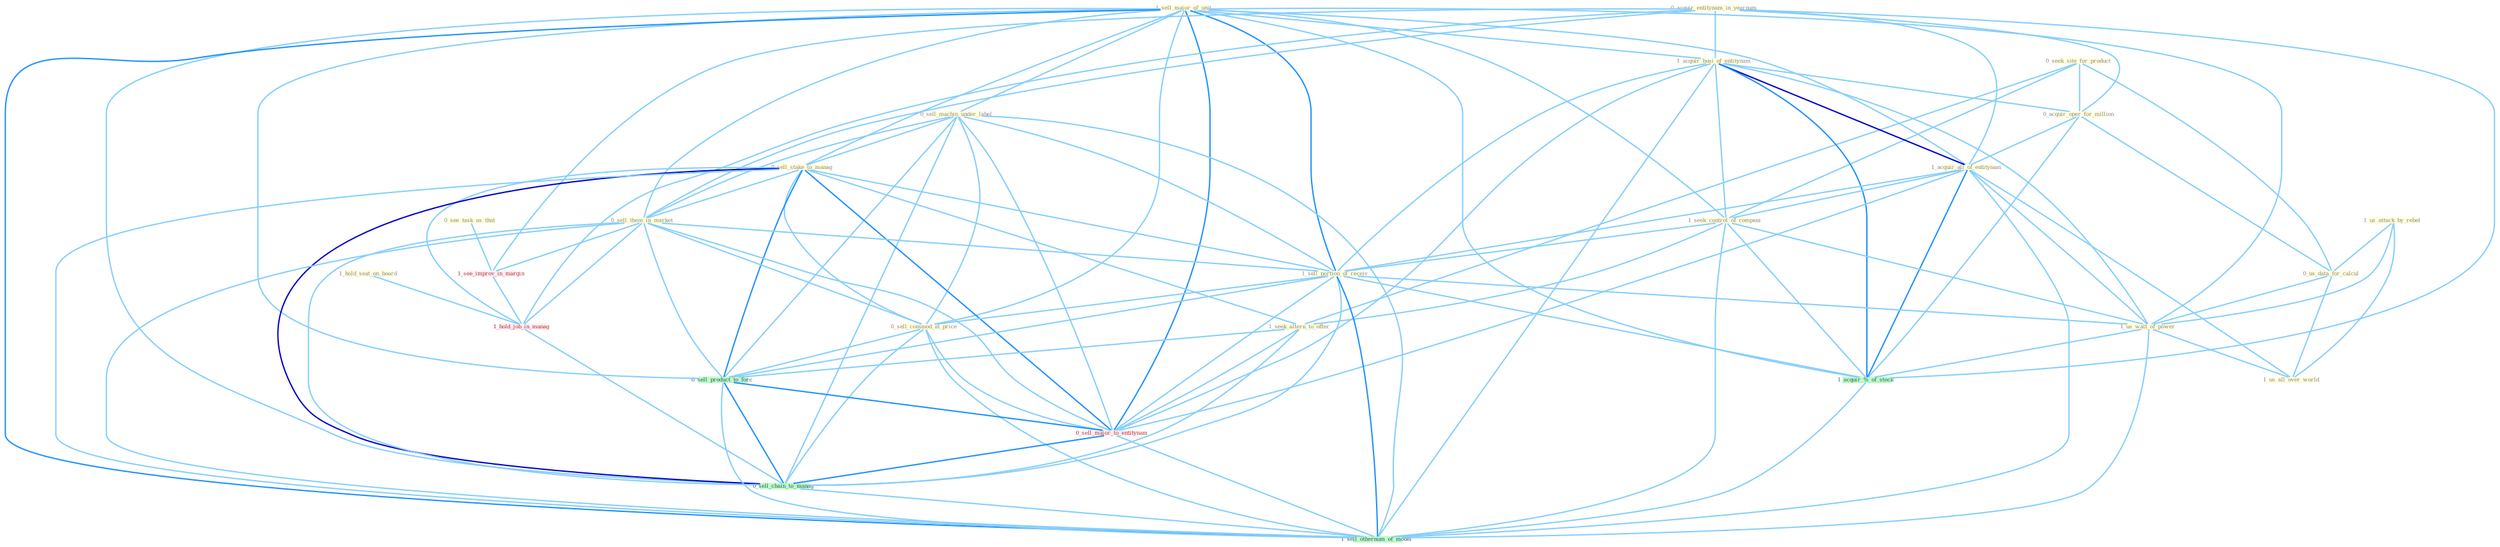 Graph G{ 
    node
    [shape=polygon,style=filled,width=.5,height=.06,color="#BDFCC9",fixedsize=true,fontsize=4,
    fontcolor="#2f4f4f"];
    {node
    [color="#ffffe0", fontcolor="#8b7d6b"] "1_sell_major_of_unit " "0_sell_machin_under_label " "0_acquir_entitynam_in_yearnum " "0_sell_stake_to_manag " "0_seek_site_for_product " "1_hold_seat_on_board " "1_acquir_busi_of_entitynam " "1_us_attack_by_rebel " "0_acquir_oper_for_million " "0_see_task_as_that " "0_sell_them_in_market " "0_us_data_for_calcul " "1_acquir_all_of_entitynam " "1_seek_control_of_compani " "1_seek_altern_to_offer " "1_sell_portion_of_receiv " "1_us_watt_of_power " "1_us_all_over_world " "0_sell_commod_at_price "}
{node [color="#fff0f5", fontcolor="#b22222"] "1_see_improv_in_margin " "1_hold_job_in_manag " "0_sell_major_to_entitynam "}
edge [color="#B0E2FF"];

	"1_sell_major_of_unit " -- "0_sell_machin_under_label " [w="1", color="#87cefa" ];
	"1_sell_major_of_unit " -- "0_sell_stake_to_manag " [w="1", color="#87cefa" ];
	"1_sell_major_of_unit " -- "1_acquir_busi_of_entitynam " [w="1", color="#87cefa" ];
	"1_sell_major_of_unit " -- "0_sell_them_in_market " [w="1", color="#87cefa" ];
	"1_sell_major_of_unit " -- "1_acquir_all_of_entitynam " [w="1", color="#87cefa" ];
	"1_sell_major_of_unit " -- "1_seek_control_of_compani " [w="1", color="#87cefa" ];
	"1_sell_major_of_unit " -- "1_sell_portion_of_receiv " [w="2", color="#1e90ff" , len=0.8];
	"1_sell_major_of_unit " -- "1_us_watt_of_power " [w="1", color="#87cefa" ];
	"1_sell_major_of_unit " -- "0_sell_commod_at_price " [w="1", color="#87cefa" ];
	"1_sell_major_of_unit " -- "1_acquir_%_of_stock " [w="1", color="#87cefa" ];
	"1_sell_major_of_unit " -- "0_sell_product_to_forc " [w="1", color="#87cefa" ];
	"1_sell_major_of_unit " -- "0_sell_major_to_entitynam " [w="2", color="#1e90ff" , len=0.8];
	"1_sell_major_of_unit " -- "0_sell_chain_to_manag " [w="1", color="#87cefa" ];
	"1_sell_major_of_unit " -- "1_sell_othernum_of_model " [w="2", color="#1e90ff" , len=0.8];
	"0_sell_machin_under_label " -- "0_sell_stake_to_manag " [w="1", color="#87cefa" ];
	"0_sell_machin_under_label " -- "0_sell_them_in_market " [w="1", color="#87cefa" ];
	"0_sell_machin_under_label " -- "1_sell_portion_of_receiv " [w="1", color="#87cefa" ];
	"0_sell_machin_under_label " -- "0_sell_commod_at_price " [w="1", color="#87cefa" ];
	"0_sell_machin_under_label " -- "0_sell_product_to_forc " [w="1", color="#87cefa" ];
	"0_sell_machin_under_label " -- "0_sell_major_to_entitynam " [w="1", color="#87cefa" ];
	"0_sell_machin_under_label " -- "0_sell_chain_to_manag " [w="1", color="#87cefa" ];
	"0_sell_machin_under_label " -- "1_sell_othernum_of_model " [w="1", color="#87cefa" ];
	"0_acquir_entitynam_in_yearnum " -- "1_acquir_busi_of_entitynam " [w="1", color="#87cefa" ];
	"0_acquir_entitynam_in_yearnum " -- "0_acquir_oper_for_million " [w="1", color="#87cefa" ];
	"0_acquir_entitynam_in_yearnum " -- "0_sell_them_in_market " [w="1", color="#87cefa" ];
	"0_acquir_entitynam_in_yearnum " -- "1_acquir_all_of_entitynam " [w="1", color="#87cefa" ];
	"0_acquir_entitynam_in_yearnum " -- "1_see_improv_in_margin " [w="1", color="#87cefa" ];
	"0_acquir_entitynam_in_yearnum " -- "1_acquir_%_of_stock " [w="1", color="#87cefa" ];
	"0_acquir_entitynam_in_yearnum " -- "1_hold_job_in_manag " [w="1", color="#87cefa" ];
	"0_sell_stake_to_manag " -- "0_sell_them_in_market " [w="1", color="#87cefa" ];
	"0_sell_stake_to_manag " -- "1_seek_altern_to_offer " [w="1", color="#87cefa" ];
	"0_sell_stake_to_manag " -- "1_sell_portion_of_receiv " [w="1", color="#87cefa" ];
	"0_sell_stake_to_manag " -- "0_sell_commod_at_price " [w="1", color="#87cefa" ];
	"0_sell_stake_to_manag " -- "1_hold_job_in_manag " [w="1", color="#87cefa" ];
	"0_sell_stake_to_manag " -- "0_sell_product_to_forc " [w="2", color="#1e90ff" , len=0.8];
	"0_sell_stake_to_manag " -- "0_sell_major_to_entitynam " [w="2", color="#1e90ff" , len=0.8];
	"0_sell_stake_to_manag " -- "0_sell_chain_to_manag " [w="3", color="#0000cd" , len=0.6];
	"0_sell_stake_to_manag " -- "1_sell_othernum_of_model " [w="1", color="#87cefa" ];
	"0_seek_site_for_product " -- "0_acquir_oper_for_million " [w="1", color="#87cefa" ];
	"0_seek_site_for_product " -- "0_us_data_for_calcul " [w="1", color="#87cefa" ];
	"0_seek_site_for_product " -- "1_seek_control_of_compani " [w="1", color="#87cefa" ];
	"0_seek_site_for_product " -- "1_seek_altern_to_offer " [w="1", color="#87cefa" ];
	"1_hold_seat_on_board " -- "1_hold_job_in_manag " [w="1", color="#87cefa" ];
	"1_acquir_busi_of_entitynam " -- "0_acquir_oper_for_million " [w="1", color="#87cefa" ];
	"1_acquir_busi_of_entitynam " -- "1_acquir_all_of_entitynam " [w="3", color="#0000cd" , len=0.6];
	"1_acquir_busi_of_entitynam " -- "1_seek_control_of_compani " [w="1", color="#87cefa" ];
	"1_acquir_busi_of_entitynam " -- "1_sell_portion_of_receiv " [w="1", color="#87cefa" ];
	"1_acquir_busi_of_entitynam " -- "1_us_watt_of_power " [w="1", color="#87cefa" ];
	"1_acquir_busi_of_entitynam " -- "1_acquir_%_of_stock " [w="2", color="#1e90ff" , len=0.8];
	"1_acquir_busi_of_entitynam " -- "0_sell_major_to_entitynam " [w="1", color="#87cefa" ];
	"1_acquir_busi_of_entitynam " -- "1_sell_othernum_of_model " [w="1", color="#87cefa" ];
	"1_us_attack_by_rebel " -- "0_us_data_for_calcul " [w="1", color="#87cefa" ];
	"1_us_attack_by_rebel " -- "1_us_watt_of_power " [w="1", color="#87cefa" ];
	"1_us_attack_by_rebel " -- "1_us_all_over_world " [w="1", color="#87cefa" ];
	"0_acquir_oper_for_million " -- "0_us_data_for_calcul " [w="1", color="#87cefa" ];
	"0_acquir_oper_for_million " -- "1_acquir_all_of_entitynam " [w="1", color="#87cefa" ];
	"0_acquir_oper_for_million " -- "1_acquir_%_of_stock " [w="1", color="#87cefa" ];
	"0_see_task_as_that " -- "1_see_improv_in_margin " [w="1", color="#87cefa" ];
	"0_sell_them_in_market " -- "1_sell_portion_of_receiv " [w="1", color="#87cefa" ];
	"0_sell_them_in_market " -- "0_sell_commod_at_price " [w="1", color="#87cefa" ];
	"0_sell_them_in_market " -- "1_see_improv_in_margin " [w="1", color="#87cefa" ];
	"0_sell_them_in_market " -- "1_hold_job_in_manag " [w="1", color="#87cefa" ];
	"0_sell_them_in_market " -- "0_sell_product_to_forc " [w="1", color="#87cefa" ];
	"0_sell_them_in_market " -- "0_sell_major_to_entitynam " [w="1", color="#87cefa" ];
	"0_sell_them_in_market " -- "0_sell_chain_to_manag " [w="1", color="#87cefa" ];
	"0_sell_them_in_market " -- "1_sell_othernum_of_model " [w="1", color="#87cefa" ];
	"0_us_data_for_calcul " -- "1_us_watt_of_power " [w="1", color="#87cefa" ];
	"0_us_data_for_calcul " -- "1_us_all_over_world " [w="1", color="#87cefa" ];
	"1_acquir_all_of_entitynam " -- "1_seek_control_of_compani " [w="1", color="#87cefa" ];
	"1_acquir_all_of_entitynam " -- "1_sell_portion_of_receiv " [w="1", color="#87cefa" ];
	"1_acquir_all_of_entitynam " -- "1_us_watt_of_power " [w="1", color="#87cefa" ];
	"1_acquir_all_of_entitynam " -- "1_us_all_over_world " [w="1", color="#87cefa" ];
	"1_acquir_all_of_entitynam " -- "1_acquir_%_of_stock " [w="2", color="#1e90ff" , len=0.8];
	"1_acquir_all_of_entitynam " -- "0_sell_major_to_entitynam " [w="1", color="#87cefa" ];
	"1_acquir_all_of_entitynam " -- "1_sell_othernum_of_model " [w="1", color="#87cefa" ];
	"1_seek_control_of_compani " -- "1_seek_altern_to_offer " [w="1", color="#87cefa" ];
	"1_seek_control_of_compani " -- "1_sell_portion_of_receiv " [w="1", color="#87cefa" ];
	"1_seek_control_of_compani " -- "1_us_watt_of_power " [w="1", color="#87cefa" ];
	"1_seek_control_of_compani " -- "1_acquir_%_of_stock " [w="1", color="#87cefa" ];
	"1_seek_control_of_compani " -- "1_sell_othernum_of_model " [w="1", color="#87cefa" ];
	"1_seek_altern_to_offer " -- "0_sell_product_to_forc " [w="1", color="#87cefa" ];
	"1_seek_altern_to_offer " -- "0_sell_major_to_entitynam " [w="1", color="#87cefa" ];
	"1_seek_altern_to_offer " -- "0_sell_chain_to_manag " [w="1", color="#87cefa" ];
	"1_sell_portion_of_receiv " -- "1_us_watt_of_power " [w="1", color="#87cefa" ];
	"1_sell_portion_of_receiv " -- "0_sell_commod_at_price " [w="1", color="#87cefa" ];
	"1_sell_portion_of_receiv " -- "1_acquir_%_of_stock " [w="1", color="#87cefa" ];
	"1_sell_portion_of_receiv " -- "0_sell_product_to_forc " [w="1", color="#87cefa" ];
	"1_sell_portion_of_receiv " -- "0_sell_major_to_entitynam " [w="1", color="#87cefa" ];
	"1_sell_portion_of_receiv " -- "0_sell_chain_to_manag " [w="1", color="#87cefa" ];
	"1_sell_portion_of_receiv " -- "1_sell_othernum_of_model " [w="2", color="#1e90ff" , len=0.8];
	"1_us_watt_of_power " -- "1_us_all_over_world " [w="1", color="#87cefa" ];
	"1_us_watt_of_power " -- "1_acquir_%_of_stock " [w="1", color="#87cefa" ];
	"1_us_watt_of_power " -- "1_sell_othernum_of_model " [w="1", color="#87cefa" ];
	"0_sell_commod_at_price " -- "0_sell_product_to_forc " [w="1", color="#87cefa" ];
	"0_sell_commod_at_price " -- "0_sell_major_to_entitynam " [w="1", color="#87cefa" ];
	"0_sell_commod_at_price " -- "0_sell_chain_to_manag " [w="1", color="#87cefa" ];
	"0_sell_commod_at_price " -- "1_sell_othernum_of_model " [w="1", color="#87cefa" ];
	"1_see_improv_in_margin " -- "1_hold_job_in_manag " [w="1", color="#87cefa" ];
	"1_acquir_%_of_stock " -- "1_sell_othernum_of_model " [w="1", color="#87cefa" ];
	"1_hold_job_in_manag " -- "0_sell_chain_to_manag " [w="1", color="#87cefa" ];
	"0_sell_product_to_forc " -- "0_sell_major_to_entitynam " [w="2", color="#1e90ff" , len=0.8];
	"0_sell_product_to_forc " -- "0_sell_chain_to_manag " [w="2", color="#1e90ff" , len=0.8];
	"0_sell_product_to_forc " -- "1_sell_othernum_of_model " [w="1", color="#87cefa" ];
	"0_sell_major_to_entitynam " -- "0_sell_chain_to_manag " [w="2", color="#1e90ff" , len=0.8];
	"0_sell_major_to_entitynam " -- "1_sell_othernum_of_model " [w="1", color="#87cefa" ];
	"0_sell_chain_to_manag " -- "1_sell_othernum_of_model " [w="1", color="#87cefa" ];
}